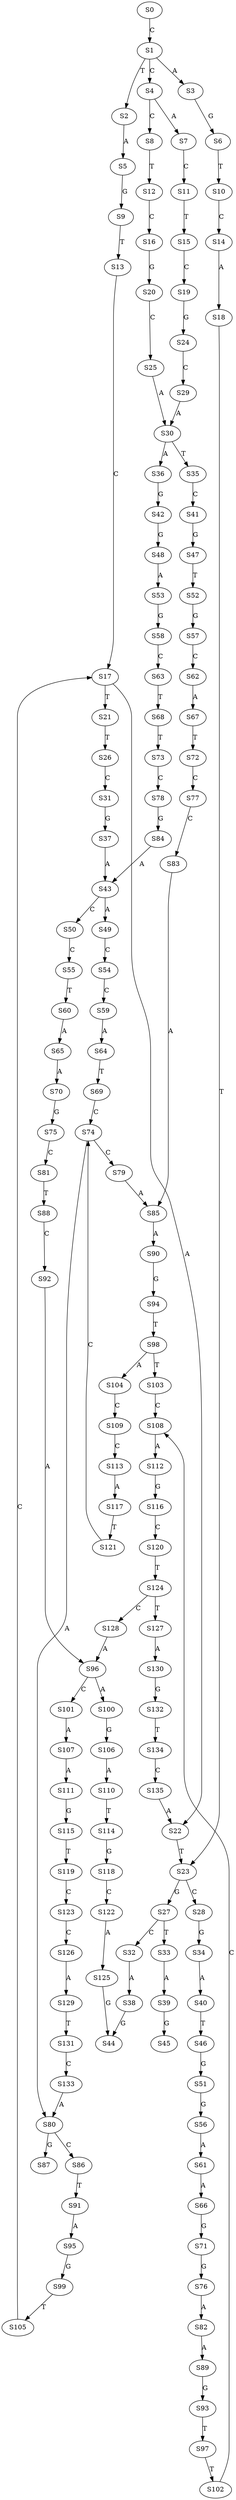 strict digraph  {
	S0 -> S1 [ label = C ];
	S1 -> S2 [ label = T ];
	S1 -> S3 [ label = A ];
	S1 -> S4 [ label = C ];
	S2 -> S5 [ label = A ];
	S3 -> S6 [ label = G ];
	S4 -> S7 [ label = A ];
	S4 -> S8 [ label = C ];
	S5 -> S9 [ label = G ];
	S6 -> S10 [ label = T ];
	S7 -> S11 [ label = C ];
	S8 -> S12 [ label = T ];
	S9 -> S13 [ label = T ];
	S10 -> S14 [ label = C ];
	S11 -> S15 [ label = T ];
	S12 -> S16 [ label = C ];
	S13 -> S17 [ label = C ];
	S14 -> S18 [ label = A ];
	S15 -> S19 [ label = C ];
	S16 -> S20 [ label = G ];
	S17 -> S21 [ label = T ];
	S17 -> S22 [ label = A ];
	S18 -> S23 [ label = T ];
	S19 -> S24 [ label = G ];
	S20 -> S25 [ label = C ];
	S21 -> S26 [ label = T ];
	S22 -> S23 [ label = T ];
	S23 -> S27 [ label = G ];
	S23 -> S28 [ label = C ];
	S24 -> S29 [ label = C ];
	S25 -> S30 [ label = A ];
	S26 -> S31 [ label = C ];
	S27 -> S32 [ label = C ];
	S27 -> S33 [ label = T ];
	S28 -> S34 [ label = G ];
	S29 -> S30 [ label = A ];
	S30 -> S35 [ label = T ];
	S30 -> S36 [ label = A ];
	S31 -> S37 [ label = G ];
	S32 -> S38 [ label = A ];
	S33 -> S39 [ label = A ];
	S34 -> S40 [ label = A ];
	S35 -> S41 [ label = C ];
	S36 -> S42 [ label = G ];
	S37 -> S43 [ label = A ];
	S38 -> S44 [ label = G ];
	S39 -> S45 [ label = G ];
	S40 -> S46 [ label = T ];
	S41 -> S47 [ label = G ];
	S42 -> S48 [ label = G ];
	S43 -> S49 [ label = A ];
	S43 -> S50 [ label = C ];
	S46 -> S51 [ label = G ];
	S47 -> S52 [ label = T ];
	S48 -> S53 [ label = A ];
	S49 -> S54 [ label = C ];
	S50 -> S55 [ label = C ];
	S51 -> S56 [ label = G ];
	S52 -> S57 [ label = G ];
	S53 -> S58 [ label = G ];
	S54 -> S59 [ label = C ];
	S55 -> S60 [ label = T ];
	S56 -> S61 [ label = A ];
	S57 -> S62 [ label = C ];
	S58 -> S63 [ label = C ];
	S59 -> S64 [ label = A ];
	S60 -> S65 [ label = A ];
	S61 -> S66 [ label = A ];
	S62 -> S67 [ label = A ];
	S63 -> S68 [ label = T ];
	S64 -> S69 [ label = T ];
	S65 -> S70 [ label = A ];
	S66 -> S71 [ label = G ];
	S67 -> S72 [ label = T ];
	S68 -> S73 [ label = T ];
	S69 -> S74 [ label = C ];
	S70 -> S75 [ label = G ];
	S71 -> S76 [ label = G ];
	S72 -> S77 [ label = C ];
	S73 -> S78 [ label = C ];
	S74 -> S79 [ label = C ];
	S74 -> S80 [ label = A ];
	S75 -> S81 [ label = C ];
	S76 -> S82 [ label = A ];
	S77 -> S83 [ label = C ];
	S78 -> S84 [ label = G ];
	S79 -> S85 [ label = A ];
	S80 -> S86 [ label = C ];
	S80 -> S87 [ label = G ];
	S81 -> S88 [ label = T ];
	S82 -> S89 [ label = A ];
	S83 -> S85 [ label = A ];
	S84 -> S43 [ label = A ];
	S85 -> S90 [ label = A ];
	S86 -> S91 [ label = T ];
	S88 -> S92 [ label = C ];
	S89 -> S93 [ label = G ];
	S90 -> S94 [ label = G ];
	S91 -> S95 [ label = A ];
	S92 -> S96 [ label = A ];
	S93 -> S97 [ label = T ];
	S94 -> S98 [ label = T ];
	S95 -> S99 [ label = G ];
	S96 -> S100 [ label = A ];
	S96 -> S101 [ label = C ];
	S97 -> S102 [ label = T ];
	S98 -> S103 [ label = T ];
	S98 -> S104 [ label = A ];
	S99 -> S105 [ label = T ];
	S100 -> S106 [ label = G ];
	S101 -> S107 [ label = A ];
	S102 -> S108 [ label = C ];
	S103 -> S108 [ label = C ];
	S104 -> S109 [ label = C ];
	S105 -> S17 [ label = C ];
	S106 -> S110 [ label = A ];
	S107 -> S111 [ label = A ];
	S108 -> S112 [ label = A ];
	S109 -> S113 [ label = C ];
	S110 -> S114 [ label = T ];
	S111 -> S115 [ label = G ];
	S112 -> S116 [ label = G ];
	S113 -> S117 [ label = A ];
	S114 -> S118 [ label = G ];
	S115 -> S119 [ label = T ];
	S116 -> S120 [ label = C ];
	S117 -> S121 [ label = T ];
	S118 -> S122 [ label = C ];
	S119 -> S123 [ label = C ];
	S120 -> S124 [ label = T ];
	S121 -> S74 [ label = C ];
	S122 -> S125 [ label = A ];
	S123 -> S126 [ label = C ];
	S124 -> S127 [ label = T ];
	S124 -> S128 [ label = C ];
	S125 -> S44 [ label = G ];
	S126 -> S129 [ label = A ];
	S127 -> S130 [ label = A ];
	S128 -> S96 [ label = A ];
	S129 -> S131 [ label = T ];
	S130 -> S132 [ label = G ];
	S131 -> S133 [ label = C ];
	S132 -> S134 [ label = T ];
	S133 -> S80 [ label = A ];
	S134 -> S135 [ label = C ];
	S135 -> S22 [ label = A ];
}
